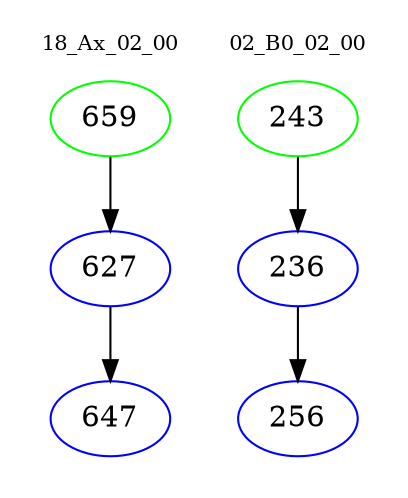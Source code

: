 digraph{
subgraph cluster_0 {
color = white
label = "18_Ax_02_00";
fontsize=10;
T0_659 [label="659", color="green"]
T0_659 -> T0_627 [color="black"]
T0_627 [label="627", color="blue"]
T0_627 -> T0_647 [color="black"]
T0_647 [label="647", color="blue"]
}
subgraph cluster_1 {
color = white
label = "02_B0_02_00";
fontsize=10;
T1_243 [label="243", color="green"]
T1_243 -> T1_236 [color="black"]
T1_236 [label="236", color="blue"]
T1_236 -> T1_256 [color="black"]
T1_256 [label="256", color="blue"]
}
}
